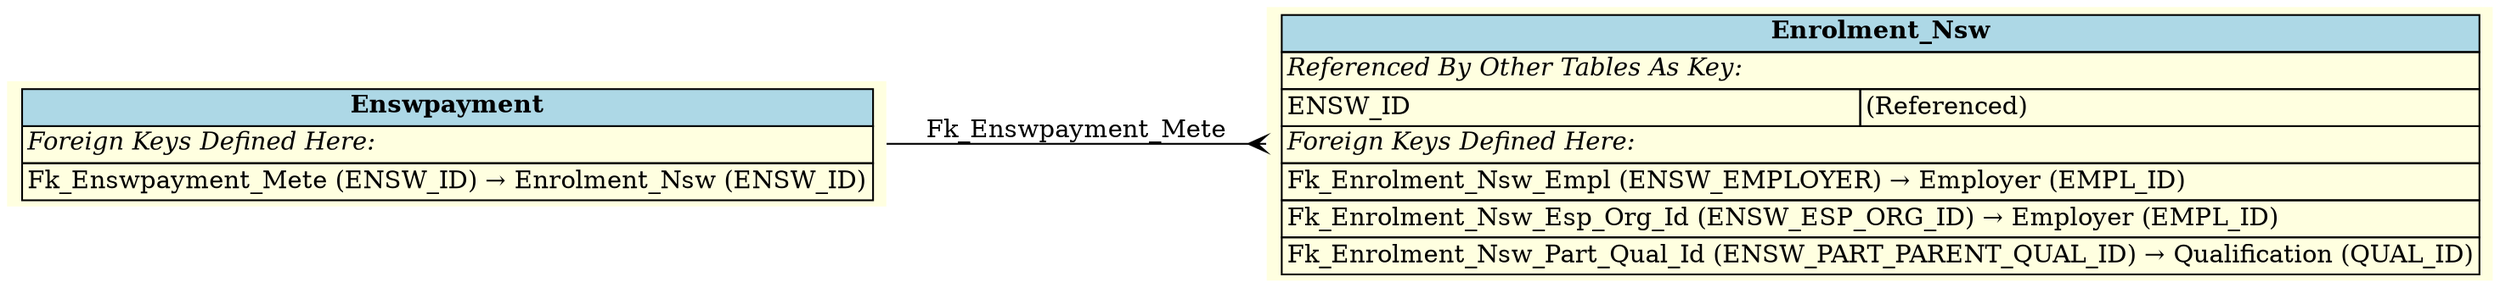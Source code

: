 digraph ERD {
  rankdir=LR;
  node [shape=plaintext, style=filled, fillcolor=lightyellow];
  edge [arrowhead=crow, arrowtail=none, dir=both, labelfontsize=10];

  "Enswpayment" [
    label=<
    <TABLE BORDER="0" CELLBORDER="1" CELLSPACING="0" BGCOLOR="lightyellow">
      <TR><TD COLSPAN="2" BGCOLOR="lightblue"><B>Enswpayment</B></TD></TR>
      <TR><TD COLSPAN="2" ALIGN="LEFT"><I>Foreign Keys Defined Here:</I></TD></TR>
      <TR><TD ALIGN="LEFT" COLSPAN="2">Fk_Enswpayment_Mete (ENSW_ID) &rarr; Enrolment_Nsw (ENSW_ID)</TD></TR>
    </TABLE>
    >
  ];

  "Enrolment_Nsw" [
    label=<
    <TABLE BORDER="0" CELLBORDER="1" CELLSPACING="0" BGCOLOR="lightyellow">
      <TR><TD COLSPAN="2" BGCOLOR="lightblue"><B>Enrolment_Nsw</B></TD></TR>
      <TR><TD COLSPAN="2" ALIGN="LEFT"><I>Referenced By Other Tables As Key:</I></TD></TR>
      <TR><TD ALIGN="LEFT">ENSW_ID</TD><TD ALIGN="LEFT">(Referenced)</TD></TR>
      <TR><TD COLSPAN="2" ALIGN="LEFT"><I>Foreign Keys Defined Here:</I></TD></TR>
      <TR><TD ALIGN="LEFT" COLSPAN="2">Fk_Enrolment_Nsw_Empl (ENSW_EMPLOYER) &rarr; Employer (EMPL_ID)</TD></TR>
      <TR><TD ALIGN="LEFT" COLSPAN="2">Fk_Enrolment_Nsw_Esp_Org_Id (ENSW_ESP_ORG_ID) &rarr; Employer (EMPL_ID)</TD></TR>
      <TR><TD ALIGN="LEFT" COLSPAN="2">Fk_Enrolment_Nsw_Part_Qual_Id (ENSW_PART_PARENT_QUAL_ID) &rarr; Qualification (QUAL_ID)</TD></TR>
    </TABLE>
    >
  ];

  "Enswpayment" -> "Enrolment_Nsw" [label=" Fk_Enswpayment_Mete "];
}
